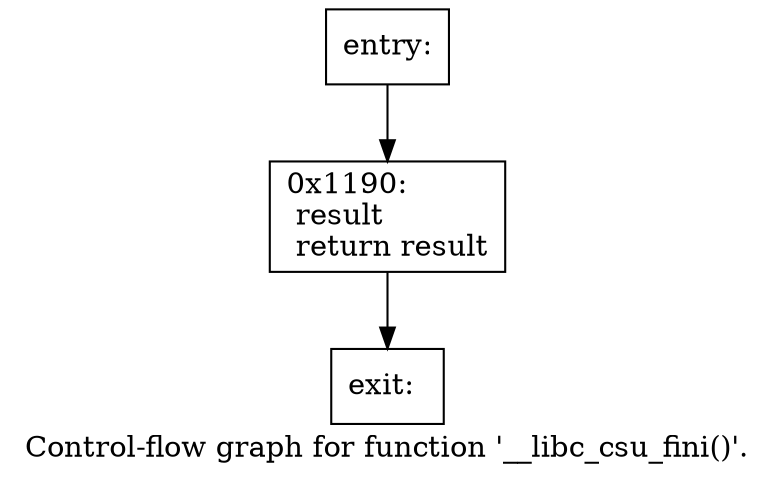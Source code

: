 digraph "Control-flow graph for function '__libc_csu_fini()'." {
  label="Control-flow graph for function '__libc_csu_fini()'.";
  node [shape=record];

  Node06FA28F0 [label="{entry:\l}"];
  Node06FA28F0 -> Node06FA2668;
  Node06FA2668 [label="{0x1190:\l  result\l  return result\l}"];
  Node06FA2668 -> Node06FA2A10;
  Node06FA2A10 [label="{exit:\l}"];

}
